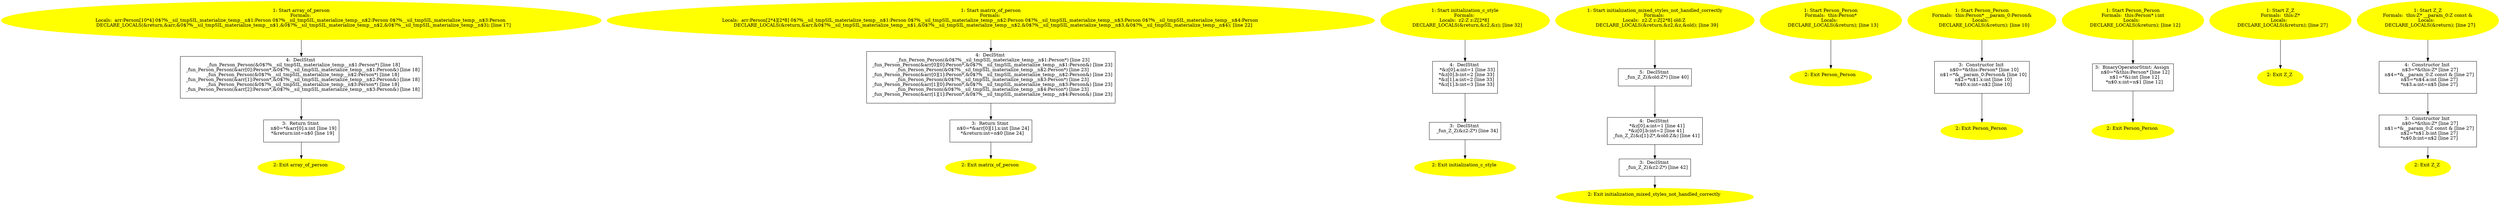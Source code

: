 /* @generated */
digraph iCFG {
"array_of_person#7945672701495610995.0fecf6778237d47d15191cac7fab514c_1" [label="1: Start array_of_person\nFormals: \nLocals:  arr:Person[10*4] 0$?%__sil_tmpSIL_materialize_temp__n$1:Person 0$?%__sil_tmpSIL_materialize_temp__n$2:Person 0$?%__sil_tmpSIL_materialize_temp__n$3:Person \n   DECLARE_LOCALS(&return,&arr,&0$?%__sil_tmpSIL_materialize_temp__n$1,&0$?%__sil_tmpSIL_materialize_temp__n$2,&0$?%__sil_tmpSIL_materialize_temp__n$3); [line 17]\n " color=yellow style=filled]
	

	 "array_of_person#7945672701495610995.0fecf6778237d47d15191cac7fab514c_1" -> "array_of_person#7945672701495610995.0fecf6778237d47d15191cac7fab514c_4" ;
"array_of_person#7945672701495610995.0fecf6778237d47d15191cac7fab514c_2" [label="2: Exit array_of_person \n  " color=yellow style=filled]
	

"array_of_person#7945672701495610995.0fecf6778237d47d15191cac7fab514c_3" [label="3:  Return Stmt \n   n$0=*&arr[0].x:int [line 19]\n  *&return:int=n$0 [line 19]\n " shape="box"]
	

	 "array_of_person#7945672701495610995.0fecf6778237d47d15191cac7fab514c_3" -> "array_of_person#7945672701495610995.0fecf6778237d47d15191cac7fab514c_2" ;
"array_of_person#7945672701495610995.0fecf6778237d47d15191cac7fab514c_4" [label="4:  DeclStmt \n   _fun_Person_Person(&0$?%__sil_tmpSIL_materialize_temp__n$1:Person*) [line 18]\n  _fun_Person_Person(&arr[0]:Person*,&0$?%__sil_tmpSIL_materialize_temp__n$1:Person&) [line 18]\n  _fun_Person_Person(&0$?%__sil_tmpSIL_materialize_temp__n$2:Person*) [line 18]\n  _fun_Person_Person(&arr[1]:Person*,&0$?%__sil_tmpSIL_materialize_temp__n$2:Person&) [line 18]\n  _fun_Person_Person(&0$?%__sil_tmpSIL_materialize_temp__n$3:Person*) [line 18]\n  _fun_Person_Person(&arr[2]:Person*,&0$?%__sil_tmpSIL_materialize_temp__n$3:Person&) [line 18]\n " shape="box"]
	

	 "array_of_person#7945672701495610995.0fecf6778237d47d15191cac7fab514c_4" -> "array_of_person#7945672701495610995.0fecf6778237d47d15191cac7fab514c_3" ;
"matrix_of_person#2881910427017022824.27f7f148c4911c13b3061cef6fe2673d_1" [label="1: Start matrix_of_person\nFormals: \nLocals:  arr:Person[2*4][2*8] 0$?%__sil_tmpSIL_materialize_temp__n$1:Person 0$?%__sil_tmpSIL_materialize_temp__n$2:Person 0$?%__sil_tmpSIL_materialize_temp__n$3:Person 0$?%__sil_tmpSIL_materialize_temp__n$4:Person \n   DECLARE_LOCALS(&return,&arr,&0$?%__sil_tmpSIL_materialize_temp__n$1,&0$?%__sil_tmpSIL_materialize_temp__n$2,&0$?%__sil_tmpSIL_materialize_temp__n$3,&0$?%__sil_tmpSIL_materialize_temp__n$4); [line 22]\n " color=yellow style=filled]
	

	 "matrix_of_person#2881910427017022824.27f7f148c4911c13b3061cef6fe2673d_1" -> "matrix_of_person#2881910427017022824.27f7f148c4911c13b3061cef6fe2673d_4" ;
"matrix_of_person#2881910427017022824.27f7f148c4911c13b3061cef6fe2673d_2" [label="2: Exit matrix_of_person \n  " color=yellow style=filled]
	

"matrix_of_person#2881910427017022824.27f7f148c4911c13b3061cef6fe2673d_3" [label="3:  Return Stmt \n   n$0=*&arr[0][1].x:int [line 24]\n  *&return:int=n$0 [line 24]\n " shape="box"]
	

	 "matrix_of_person#2881910427017022824.27f7f148c4911c13b3061cef6fe2673d_3" -> "matrix_of_person#2881910427017022824.27f7f148c4911c13b3061cef6fe2673d_2" ;
"matrix_of_person#2881910427017022824.27f7f148c4911c13b3061cef6fe2673d_4" [label="4:  DeclStmt \n   _fun_Person_Person(&0$?%__sil_tmpSIL_materialize_temp__n$1:Person*) [line 23]\n  _fun_Person_Person(&arr[0][0]:Person*,&0$?%__sil_tmpSIL_materialize_temp__n$1:Person&) [line 23]\n  _fun_Person_Person(&0$?%__sil_tmpSIL_materialize_temp__n$2:Person*) [line 23]\n  _fun_Person_Person(&arr[0][1]:Person*,&0$?%__sil_tmpSIL_materialize_temp__n$2:Person&) [line 23]\n  _fun_Person_Person(&0$?%__sil_tmpSIL_materialize_temp__n$3:Person*) [line 23]\n  _fun_Person_Person(&arr[1][0]:Person*,&0$?%__sil_tmpSIL_materialize_temp__n$3:Person&) [line 23]\n  _fun_Person_Person(&0$?%__sil_tmpSIL_materialize_temp__n$4:Person*) [line 23]\n  _fun_Person_Person(&arr[1][1]:Person*,&0$?%__sil_tmpSIL_materialize_temp__n$4:Person&) [line 23]\n " shape="box"]
	

	 "matrix_of_person#2881910427017022824.27f7f148c4911c13b3061cef6fe2673d_4" -> "matrix_of_person#2881910427017022824.27f7f148c4911c13b3061cef6fe2673d_3" ;
"initialization_c_style#16495589501342328206.0d90448020e72c05f693b9221dac03f8_1" [label="1: Start initialization_c_style\nFormals: \nLocals:  z2:Z z:Z[2*8] \n   DECLARE_LOCALS(&return,&z2,&z); [line 32]\n " color=yellow style=filled]
	

	 "initialization_c_style#16495589501342328206.0d90448020e72c05f693b9221dac03f8_1" -> "initialization_c_style#16495589501342328206.0d90448020e72c05f693b9221dac03f8_4" ;
"initialization_c_style#16495589501342328206.0d90448020e72c05f693b9221dac03f8_2" [label="2: Exit initialization_c_style \n  " color=yellow style=filled]
	

"initialization_c_style#16495589501342328206.0d90448020e72c05f693b9221dac03f8_3" [label="3:  DeclStmt \n   _fun_Z_Z(&z2:Z*) [line 34]\n " shape="box"]
	

	 "initialization_c_style#16495589501342328206.0d90448020e72c05f693b9221dac03f8_3" -> "initialization_c_style#16495589501342328206.0d90448020e72c05f693b9221dac03f8_2" ;
"initialization_c_style#16495589501342328206.0d90448020e72c05f693b9221dac03f8_4" [label="4:  DeclStmt \n   *&z[0].a:int=1 [line 33]\n  *&z[0].b:int=2 [line 33]\n  *&z[1].a:int=2 [line 33]\n  *&z[1].b:int=3 [line 33]\n " shape="box"]
	

	 "initialization_c_style#16495589501342328206.0d90448020e72c05f693b9221dac03f8_4" -> "initialization_c_style#16495589501342328206.0d90448020e72c05f693b9221dac03f8_3" ;
"initialization_mixed_styles_not_handled_correctly#5603413470418470631.422782850043f1b48105fbbb47efe379_1" [label="1: Start initialization_mixed_styles_not_handled_correctly\nFormals: \nLocals:  z2:Z z:Z[2*8] old:Z \n   DECLARE_LOCALS(&return,&z2,&z,&old); [line 39]\n " color=yellow style=filled]
	

	 "initialization_mixed_styles_not_handled_correctly#5603413470418470631.422782850043f1b48105fbbb47efe379_1" -> "initialization_mixed_styles_not_handled_correctly#5603413470418470631.422782850043f1b48105fbbb47efe379_5" ;
"initialization_mixed_styles_not_handled_correctly#5603413470418470631.422782850043f1b48105fbbb47efe379_2" [label="2: Exit initialization_mixed_styles_not_handled_correctly \n  " color=yellow style=filled]
	

"initialization_mixed_styles_not_handled_correctly#5603413470418470631.422782850043f1b48105fbbb47efe379_3" [label="3:  DeclStmt \n   _fun_Z_Z(&z2:Z*) [line 42]\n " shape="box"]
	

	 "initialization_mixed_styles_not_handled_correctly#5603413470418470631.422782850043f1b48105fbbb47efe379_3" -> "initialization_mixed_styles_not_handled_correctly#5603413470418470631.422782850043f1b48105fbbb47efe379_2" ;
"initialization_mixed_styles_not_handled_correctly#5603413470418470631.422782850043f1b48105fbbb47efe379_4" [label="4:  DeclStmt \n   *&z[0].a:int=1 [line 41]\n  *&z[0].b:int=2 [line 41]\n  _fun_Z_Z(&z[1]:Z*,&old:Z&) [line 41]\n " shape="box"]
	

	 "initialization_mixed_styles_not_handled_correctly#5603413470418470631.422782850043f1b48105fbbb47efe379_4" -> "initialization_mixed_styles_not_handled_correctly#5603413470418470631.422782850043f1b48105fbbb47efe379_3" ;
"initialization_mixed_styles_not_handled_correctly#5603413470418470631.422782850043f1b48105fbbb47efe379_5" [label="5:  DeclStmt \n   _fun_Z_Z(&old:Z*) [line 40]\n " shape="box"]
	

	 "initialization_mixed_styles_not_handled_correctly#5603413470418470631.422782850043f1b48105fbbb47efe379_5" -> "initialization_mixed_styles_not_handled_correctly#5603413470418470631.422782850043f1b48105fbbb47efe379_4" ;
"Person#Person#{13294141311747224102}.29587c0ac2200b59d0b19a07fdc656e5_1" [label="1: Start Person_Person\nFormals:  this:Person*\nLocals:  \n   DECLARE_LOCALS(&return); [line 13]\n " color=yellow style=filled]
	

	 "Person#Person#{13294141311747224102}.29587c0ac2200b59d0b19a07fdc656e5_1" -> "Person#Person#{13294141311747224102}.29587c0ac2200b59d0b19a07fdc656e5_2" ;
"Person#Person#{13294141311747224102}.29587c0ac2200b59d0b19a07fdc656e5_2" [label="2: Exit Person_Person \n  " color=yellow style=filled]
	

"Person#Person#{14928211719836437323|constexpr}.702b3fbc6c128973c192111cbb802edd_1" [label="1: Start Person_Person\nFormals:  this:Person* __param_0:Person&\nLocals:  \n   DECLARE_LOCALS(&return); [line 10]\n " color=yellow style=filled]
	

	 "Person#Person#{14928211719836437323|constexpr}.702b3fbc6c128973c192111cbb802edd_1" -> "Person#Person#{14928211719836437323|constexpr}.702b3fbc6c128973c192111cbb802edd_3" ;
"Person#Person#{14928211719836437323|constexpr}.702b3fbc6c128973c192111cbb802edd_2" [label="2: Exit Person_Person \n  " color=yellow style=filled]
	

"Person#Person#{14928211719836437323|constexpr}.702b3fbc6c128973c192111cbb802edd_3" [label="3:  Constructor Init \n   n$0=*&this:Person* [line 10]\n  n$1=*&__param_0:Person& [line 10]\n  n$2=*n$1.x:int [line 10]\n  *n$0.x:int=n$2 [line 10]\n " shape="box"]
	

	 "Person#Person#{14928211719836437323|constexpr}.702b3fbc6c128973c192111cbb802edd_3" -> "Person#Person#{14928211719836437323|constexpr}.702b3fbc6c128973c192111cbb802edd_2" ;
"Person#Person#{13294170998561185799}.33e91269ce59e5b361de941ed03c6643_1" [label="1: Start Person_Person\nFormals:  this:Person* i:int\nLocals:  \n   DECLARE_LOCALS(&return); [line 12]\n " color=yellow style=filled]
	

	 "Person#Person#{13294170998561185799}.33e91269ce59e5b361de941ed03c6643_1" -> "Person#Person#{13294170998561185799}.33e91269ce59e5b361de941ed03c6643_3" ;
"Person#Person#{13294170998561185799}.33e91269ce59e5b361de941ed03c6643_2" [label="2: Exit Person_Person \n  " color=yellow style=filled]
	

"Person#Person#{13294170998561185799}.33e91269ce59e5b361de941ed03c6643_3" [label="3:  BinaryOperatorStmt: Assign \n   n$0=*&this:Person* [line 12]\n  n$1=*&i:int [line 12]\n  *n$0.x:int=n$1 [line 12]\n " shape="box"]
	

	 "Person#Person#{13294170998561185799}.33e91269ce59e5b361de941ed03c6643_3" -> "Person#Person#{13294170998561185799}.33e91269ce59e5b361de941ed03c6643_2" ;
"Z#Z#{733480695536199502}.d7175b729ebcbd1d5a54386c5c573d33_1" [label="1: Start Z_Z\nFormals:  this:Z*\nLocals:  \n   DECLARE_LOCALS(&return); [line 27]\n " color=yellow style=filled]
	

	 "Z#Z#{733480695536199502}.d7175b729ebcbd1d5a54386c5c573d33_1" -> "Z#Z#{733480695536199502}.d7175b729ebcbd1d5a54386c5c573d33_2" ;
"Z#Z#{733480695536199502}.d7175b729ebcbd1d5a54386c5c573d33_2" [label="2: Exit Z_Z \n  " color=yellow style=filled]
	

"Z#Z#{9563152316573688029|constexpr}.befec20c7675cc0f4c49f58f88b8946e_1" [label="1: Start Z_Z\nFormals:  this:Z* __param_0:Z const &\nLocals:  \n   DECLARE_LOCALS(&return); [line 27]\n " color=yellow style=filled]
	

	 "Z#Z#{9563152316573688029|constexpr}.befec20c7675cc0f4c49f58f88b8946e_1" -> "Z#Z#{9563152316573688029|constexpr}.befec20c7675cc0f4c49f58f88b8946e_4" ;
"Z#Z#{9563152316573688029|constexpr}.befec20c7675cc0f4c49f58f88b8946e_2" [label="2: Exit Z_Z \n  " color=yellow style=filled]
	

"Z#Z#{9563152316573688029|constexpr}.befec20c7675cc0f4c49f58f88b8946e_3" [label="3:  Constructor Init \n   n$0=*&this:Z* [line 27]\n  n$1=*&__param_0:Z const & [line 27]\n  n$2=*n$1.b:int [line 27]\n  *n$0.b:int=n$2 [line 27]\n " shape="box"]
	

	 "Z#Z#{9563152316573688029|constexpr}.befec20c7675cc0f4c49f58f88b8946e_3" -> "Z#Z#{9563152316573688029|constexpr}.befec20c7675cc0f4c49f58f88b8946e_2" ;
"Z#Z#{9563152316573688029|constexpr}.befec20c7675cc0f4c49f58f88b8946e_4" [label="4:  Constructor Init \n   n$3=*&this:Z* [line 27]\n  n$4=*&__param_0:Z const & [line 27]\n  n$5=*n$4.a:int [line 27]\n  *n$3.a:int=n$5 [line 27]\n " shape="box"]
	

	 "Z#Z#{9563152316573688029|constexpr}.befec20c7675cc0f4c49f58f88b8946e_4" -> "Z#Z#{9563152316573688029|constexpr}.befec20c7675cc0f4c49f58f88b8946e_3" ;
}
